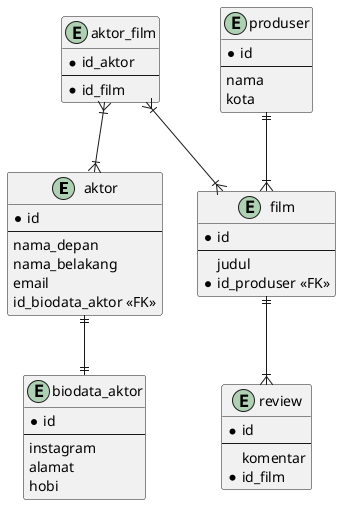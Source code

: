 @startuml

entity aktor {
    * id
    --
    nama_depan
    nama_belakang
    email
    id_biodata_aktor << FK >>
}

entity biodata_aktor {
    * id
    --
    instagram
    alamat
    hobi
}

entity produser {
    * id
    --
    nama
    kota
}

entity film {
    * id
    --
    judul
    * id_produser <<FK>>
}

entity review {
    * id
    --
    komentar
    * id_film
}

entity aktor_film {
    * id_aktor
    --
    * id_film
}

aktor ||--|| biodata_aktor
produser ||--|{ film
film ||--|{ review
aktor_film }|--|{ film
aktor_film }|--|{ aktor

@enduml